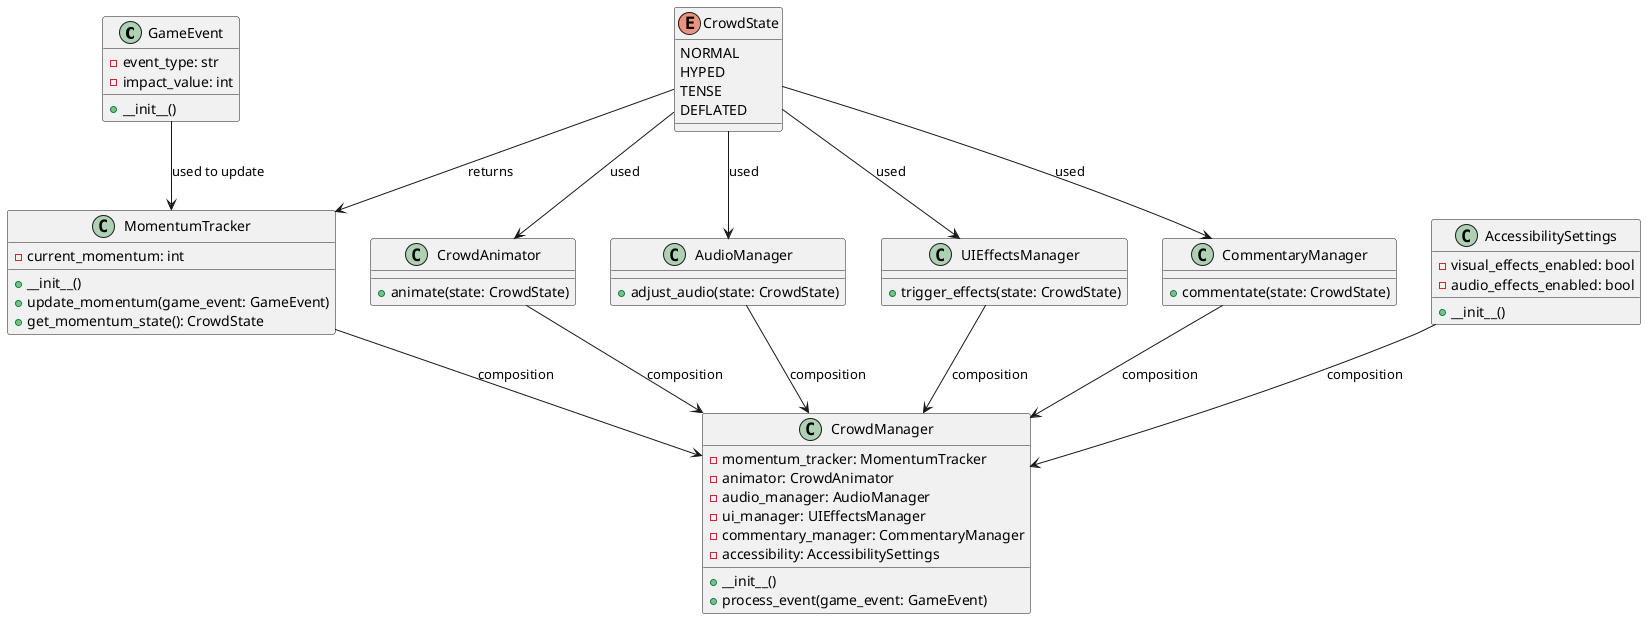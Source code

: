 @startuml
class GameEvent {
  - event_type: str
  - impact_value: int
  + __init__()
}

enum CrowdState {
  NORMAL
  HYPED
  TENSE
  DEFLATED
}

class MomentumTracker {
  - current_momentum: int
  + __init__()
  + update_momentum(game_event: GameEvent)
  + get_momentum_state(): CrowdState
}

class CrowdAnimator {
  + animate(state: CrowdState)
}

class AudioManager {
  + adjust_audio(state: CrowdState)
}

class UIEffectsManager {
  + trigger_effects(state: CrowdState)
}

class CommentaryManager {
  + commentate(state: CrowdState)
}

class AccessibilitySettings {
  - visual_effects_enabled: bool
  - audio_effects_enabled: bool
  + __init__()
}

class CrowdManager {
  - momentum_tracker: MomentumTracker
  - animator: CrowdAnimator
  - audio_manager: AudioManager
  - ui_manager: UIEffectsManager
  - commentary_manager: CommentaryManager
  - accessibility: AccessibilitySettings
  + __init__()
  + process_event(game_event: GameEvent)
}

GameEvent --> MomentumTracker : used to update
MomentumTracker --> CrowdManager : composition
CrowdAnimator --> CrowdManager : composition
AudioManager --> CrowdManager : composition
UIEffectsManager --> CrowdManager : composition
CommentaryManager --> CrowdManager : composition
AccessibilitySettings --> CrowdManager : composition

CrowdState --> MomentumTracker : returns
CrowdState --> CrowdAnimator : used
CrowdState --> AudioManager : used
CrowdState --> UIEffectsManager : used
CrowdState --> CommentaryManager : used
@enduml
